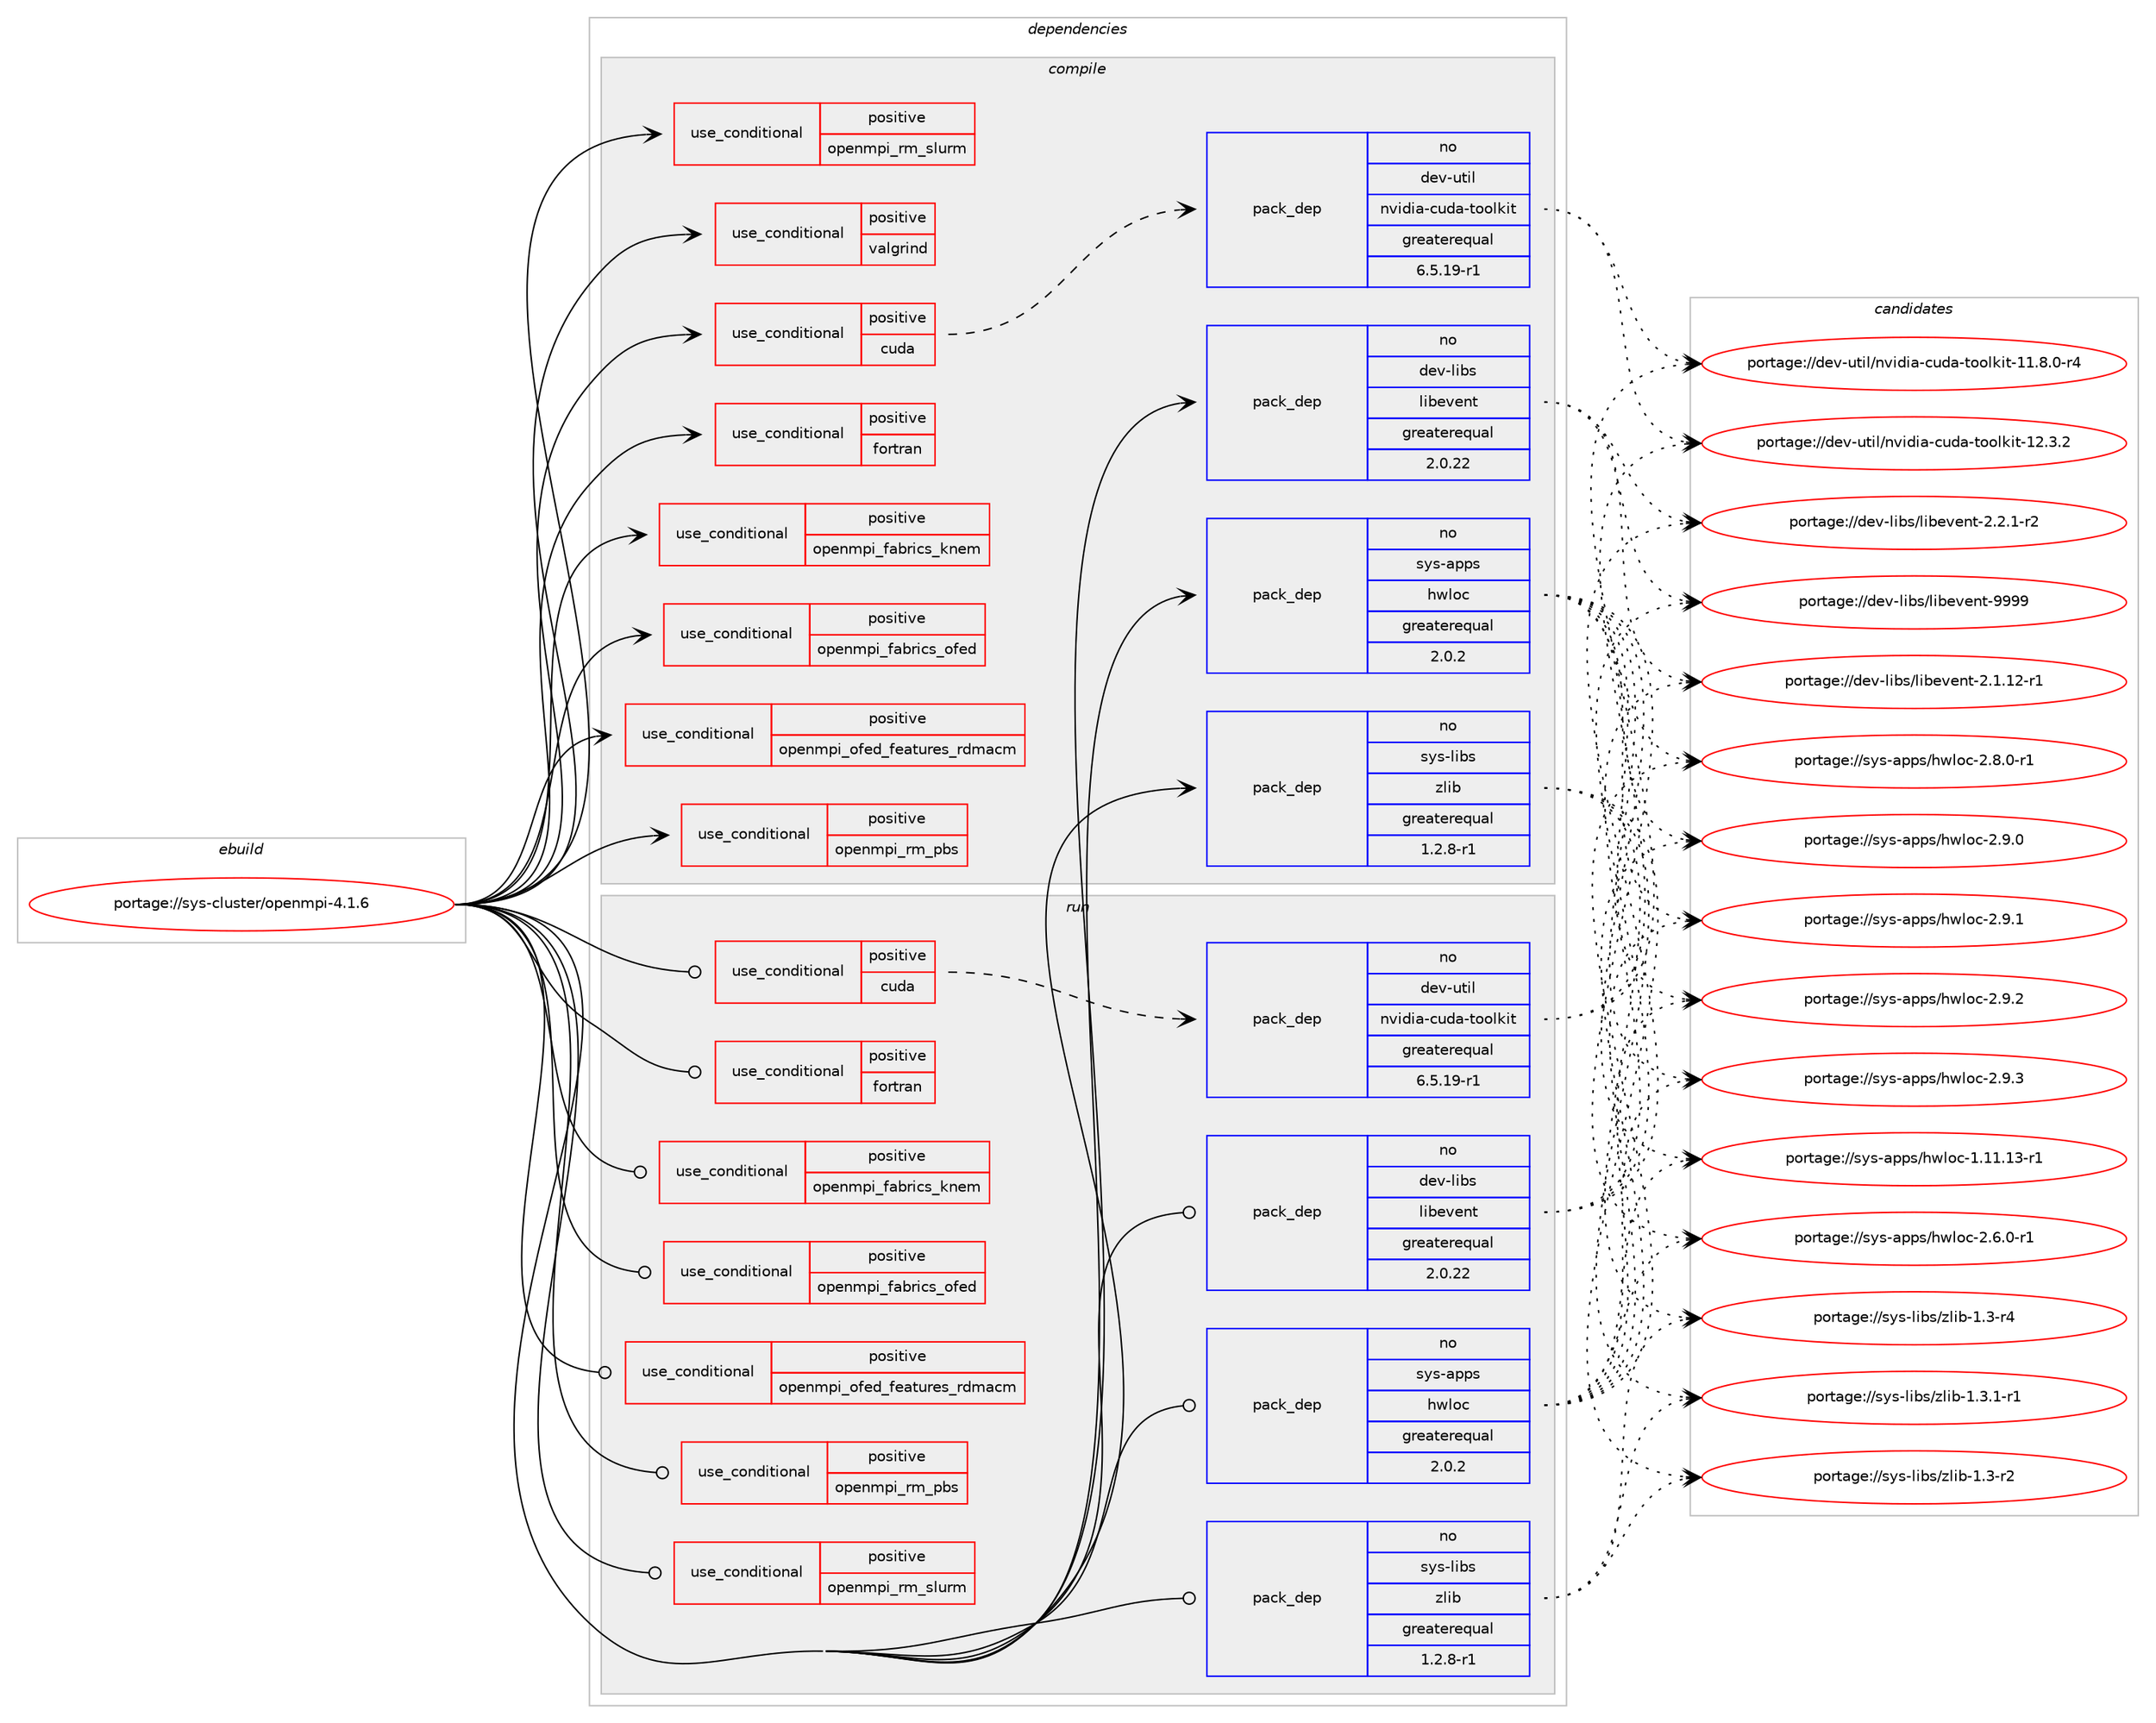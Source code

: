 digraph prolog {

# *************
# Graph options
# *************

newrank=true;
concentrate=true;
compound=true;
graph [rankdir=LR,fontname=Helvetica,fontsize=10,ranksep=1.5];#, ranksep=2.5, nodesep=0.2];
edge  [arrowhead=vee];
node  [fontname=Helvetica,fontsize=10];

# **********
# The ebuild
# **********

subgraph cluster_leftcol {
color=gray;
rank=same;
label=<<i>ebuild</i>>;
id [label="portage://sys-cluster/openmpi-4.1.6", color=red, width=4, href="../sys-cluster/openmpi-4.1.6.svg"];
}

# ****************
# The dependencies
# ****************

subgraph cluster_midcol {
color=gray;
label=<<i>dependencies</i>>;
subgraph cluster_compile {
fillcolor="#eeeeee";
style=filled;
label=<<i>compile</i>>;
subgraph cond14738 {
dependency21711 [label=<<TABLE BORDER="0" CELLBORDER="1" CELLSPACING="0" CELLPADDING="4"><TR><TD ROWSPAN="3" CELLPADDING="10">use_conditional</TD></TR><TR><TD>positive</TD></TR><TR><TD>cuda</TD></TR></TABLE>>, shape=none, color=red];
subgraph pack6789 {
dependency21712 [label=<<TABLE BORDER="0" CELLBORDER="1" CELLSPACING="0" CELLPADDING="4" WIDTH="220"><TR><TD ROWSPAN="6" CELLPADDING="30">pack_dep</TD></TR><TR><TD WIDTH="110">no</TD></TR><TR><TD>dev-util</TD></TR><TR><TD>nvidia-cuda-toolkit</TD></TR><TR><TD>greaterequal</TD></TR><TR><TD>6.5.19-r1</TD></TR></TABLE>>, shape=none, color=blue];
}
dependency21711:e -> dependency21712:w [weight=20,style="dashed",arrowhead="vee"];
}
id:e -> dependency21711:w [weight=20,style="solid",arrowhead="vee"];
subgraph cond14739 {
dependency21713 [label=<<TABLE BORDER="0" CELLBORDER="1" CELLSPACING="0" CELLPADDING="4"><TR><TD ROWSPAN="3" CELLPADDING="10">use_conditional</TD></TR><TR><TD>positive</TD></TR><TR><TD>fortran</TD></TR></TABLE>>, shape=none, color=red];
# *** BEGIN UNKNOWN DEPENDENCY TYPE (TODO) ***
# dependency21713 -> package_dependency(portage://sys-cluster/openmpi-4.1.6,install,no,virtual,fortran,none,[,,],[],[])
# *** END UNKNOWN DEPENDENCY TYPE (TODO) ***

}
id:e -> dependency21713:w [weight=20,style="solid",arrowhead="vee"];
subgraph cond14740 {
dependency21714 [label=<<TABLE BORDER="0" CELLBORDER="1" CELLSPACING="0" CELLPADDING="4"><TR><TD ROWSPAN="3" CELLPADDING="10">use_conditional</TD></TR><TR><TD>positive</TD></TR><TR><TD>openmpi_fabrics_knem</TD></TR></TABLE>>, shape=none, color=red];
# *** BEGIN UNKNOWN DEPENDENCY TYPE (TODO) ***
# dependency21714 -> package_dependency(portage://sys-cluster/openmpi-4.1.6,install,no,sys-cluster,knem,none,[,,],[],[])
# *** END UNKNOWN DEPENDENCY TYPE (TODO) ***

}
id:e -> dependency21714:w [weight=20,style="solid",arrowhead="vee"];
subgraph cond14741 {
dependency21715 [label=<<TABLE BORDER="0" CELLBORDER="1" CELLSPACING="0" CELLPADDING="4"><TR><TD ROWSPAN="3" CELLPADDING="10">use_conditional</TD></TR><TR><TD>positive</TD></TR><TR><TD>openmpi_fabrics_ofed</TD></TR></TABLE>>, shape=none, color=red];
# *** BEGIN UNKNOWN DEPENDENCY TYPE (TODO) ***
# dependency21715 -> package_dependency(portage://sys-cluster/openmpi-4.1.6,install,no,sys-cluster,rdma-core,none,[,,],[],[])
# *** END UNKNOWN DEPENDENCY TYPE (TODO) ***

}
id:e -> dependency21715:w [weight=20,style="solid",arrowhead="vee"];
subgraph cond14742 {
dependency21716 [label=<<TABLE BORDER="0" CELLBORDER="1" CELLSPACING="0" CELLPADDING="4"><TR><TD ROWSPAN="3" CELLPADDING="10">use_conditional</TD></TR><TR><TD>positive</TD></TR><TR><TD>openmpi_ofed_features_rdmacm</TD></TR></TABLE>>, shape=none, color=red];
# *** BEGIN UNKNOWN DEPENDENCY TYPE (TODO) ***
# dependency21716 -> package_dependency(portage://sys-cluster/openmpi-4.1.6,install,no,sys-cluster,rdma-core,none,[,,],[],[])
# *** END UNKNOWN DEPENDENCY TYPE (TODO) ***

}
id:e -> dependency21716:w [weight=20,style="solid",arrowhead="vee"];
subgraph cond14743 {
dependency21717 [label=<<TABLE BORDER="0" CELLBORDER="1" CELLSPACING="0" CELLPADDING="4"><TR><TD ROWSPAN="3" CELLPADDING="10">use_conditional</TD></TR><TR><TD>positive</TD></TR><TR><TD>openmpi_rm_pbs</TD></TR></TABLE>>, shape=none, color=red];
# *** BEGIN UNKNOWN DEPENDENCY TYPE (TODO) ***
# dependency21717 -> package_dependency(portage://sys-cluster/openmpi-4.1.6,install,no,sys-cluster,torque,none,[,,],[],[])
# *** END UNKNOWN DEPENDENCY TYPE (TODO) ***

}
id:e -> dependency21717:w [weight=20,style="solid",arrowhead="vee"];
subgraph cond14744 {
dependency21718 [label=<<TABLE BORDER="0" CELLBORDER="1" CELLSPACING="0" CELLPADDING="4"><TR><TD ROWSPAN="3" CELLPADDING="10">use_conditional</TD></TR><TR><TD>positive</TD></TR><TR><TD>openmpi_rm_slurm</TD></TR></TABLE>>, shape=none, color=red];
# *** BEGIN UNKNOWN DEPENDENCY TYPE (TODO) ***
# dependency21718 -> package_dependency(portage://sys-cluster/openmpi-4.1.6,install,no,sys-cluster,slurm,none,[,,],[],[])
# *** END UNKNOWN DEPENDENCY TYPE (TODO) ***

}
id:e -> dependency21718:w [weight=20,style="solid",arrowhead="vee"];
subgraph cond14745 {
dependency21719 [label=<<TABLE BORDER="0" CELLBORDER="1" CELLSPACING="0" CELLPADDING="4"><TR><TD ROWSPAN="3" CELLPADDING="10">use_conditional</TD></TR><TR><TD>positive</TD></TR><TR><TD>valgrind</TD></TR></TABLE>>, shape=none, color=red];
# *** BEGIN UNKNOWN DEPENDENCY TYPE (TODO) ***
# dependency21719 -> package_dependency(portage://sys-cluster/openmpi-4.1.6,install,no,dev-debug,valgrind,none,[,,],[],[])
# *** END UNKNOWN DEPENDENCY TYPE (TODO) ***

}
id:e -> dependency21719:w [weight=20,style="solid",arrowhead="vee"];
subgraph pack6790 {
dependency21720 [label=<<TABLE BORDER="0" CELLBORDER="1" CELLSPACING="0" CELLPADDING="4" WIDTH="220"><TR><TD ROWSPAN="6" CELLPADDING="30">pack_dep</TD></TR><TR><TD WIDTH="110">no</TD></TR><TR><TD>dev-libs</TD></TR><TR><TD>libevent</TD></TR><TR><TD>greaterequal</TD></TR><TR><TD>2.0.22</TD></TR></TABLE>>, shape=none, color=blue];
}
id:e -> dependency21720:w [weight=20,style="solid",arrowhead="vee"];
# *** BEGIN UNKNOWN DEPENDENCY TYPE (TODO) ***
# id -> package_dependency(portage://sys-cluster/openmpi-4.1.6,install,no,dev-libs,libltdl,none,[,,],[slot(0)],[use(optenable(abi_x86_32),negative),use(optenable(abi_x86_64),negative),use(optenable(abi_x86_x32),negative),use(optenable(abi_mips_n32),negative),use(optenable(abi_mips_n64),negative),use(optenable(abi_mips_o32),negative),use(optenable(abi_s390_32),negative),use(optenable(abi_s390_64),negative)])
# *** END UNKNOWN DEPENDENCY TYPE (TODO) ***

subgraph pack6791 {
dependency21721 [label=<<TABLE BORDER="0" CELLBORDER="1" CELLSPACING="0" CELLPADDING="4" WIDTH="220"><TR><TD ROWSPAN="6" CELLPADDING="30">pack_dep</TD></TR><TR><TD WIDTH="110">no</TD></TR><TR><TD>sys-apps</TD></TR><TR><TD>hwloc</TD></TR><TR><TD>greaterequal</TD></TR><TR><TD>2.0.2</TD></TR></TABLE>>, shape=none, color=blue];
}
id:e -> dependency21721:w [weight=20,style="solid",arrowhead="vee"];
subgraph pack6792 {
dependency21722 [label=<<TABLE BORDER="0" CELLBORDER="1" CELLSPACING="0" CELLPADDING="4" WIDTH="220"><TR><TD ROWSPAN="6" CELLPADDING="30">pack_dep</TD></TR><TR><TD WIDTH="110">no</TD></TR><TR><TD>sys-libs</TD></TR><TR><TD>zlib</TD></TR><TR><TD>greaterequal</TD></TR><TR><TD>1.2.8-r1</TD></TR></TABLE>>, shape=none, color=blue];
}
id:e -> dependency21722:w [weight=20,style="solid",arrowhead="vee"];
# *** BEGIN UNKNOWN DEPENDENCY TYPE (TODO) ***
# id -> package_dependency(portage://sys-cluster/openmpi-4.1.6,install,weak,sys-cluster,mpich,none,[,,],[],[])
# *** END UNKNOWN DEPENDENCY TYPE (TODO) ***

# *** BEGIN UNKNOWN DEPENDENCY TYPE (TODO) ***
# id -> package_dependency(portage://sys-cluster/openmpi-4.1.6,install,weak,sys-cluster,mpich2,none,[,,],[],[])
# *** END UNKNOWN DEPENDENCY TYPE (TODO) ***

# *** BEGIN UNKNOWN DEPENDENCY TYPE (TODO) ***
# id -> package_dependency(portage://sys-cluster/openmpi-4.1.6,install,weak,sys-cluster,nullmpi,none,[,,],[],[])
# *** END UNKNOWN DEPENDENCY TYPE (TODO) ***

}
subgraph cluster_compileandrun {
fillcolor="#eeeeee";
style=filled;
label=<<i>compile and run</i>>;
}
subgraph cluster_run {
fillcolor="#eeeeee";
style=filled;
label=<<i>run</i>>;
subgraph cond14746 {
dependency21723 [label=<<TABLE BORDER="0" CELLBORDER="1" CELLSPACING="0" CELLPADDING="4"><TR><TD ROWSPAN="3" CELLPADDING="10">use_conditional</TD></TR><TR><TD>positive</TD></TR><TR><TD>cuda</TD></TR></TABLE>>, shape=none, color=red];
subgraph pack6793 {
dependency21724 [label=<<TABLE BORDER="0" CELLBORDER="1" CELLSPACING="0" CELLPADDING="4" WIDTH="220"><TR><TD ROWSPAN="6" CELLPADDING="30">pack_dep</TD></TR><TR><TD WIDTH="110">no</TD></TR><TR><TD>dev-util</TD></TR><TR><TD>nvidia-cuda-toolkit</TD></TR><TR><TD>greaterequal</TD></TR><TR><TD>6.5.19-r1</TD></TR></TABLE>>, shape=none, color=blue];
}
dependency21723:e -> dependency21724:w [weight=20,style="dashed",arrowhead="vee"];
}
id:e -> dependency21723:w [weight=20,style="solid",arrowhead="odot"];
subgraph cond14747 {
dependency21725 [label=<<TABLE BORDER="0" CELLBORDER="1" CELLSPACING="0" CELLPADDING="4"><TR><TD ROWSPAN="3" CELLPADDING="10">use_conditional</TD></TR><TR><TD>positive</TD></TR><TR><TD>fortran</TD></TR></TABLE>>, shape=none, color=red];
# *** BEGIN UNKNOWN DEPENDENCY TYPE (TODO) ***
# dependency21725 -> package_dependency(portage://sys-cluster/openmpi-4.1.6,run,no,virtual,fortran,none,[,,],[],[])
# *** END UNKNOWN DEPENDENCY TYPE (TODO) ***

}
id:e -> dependency21725:w [weight=20,style="solid",arrowhead="odot"];
subgraph cond14748 {
dependency21726 [label=<<TABLE BORDER="0" CELLBORDER="1" CELLSPACING="0" CELLPADDING="4"><TR><TD ROWSPAN="3" CELLPADDING="10">use_conditional</TD></TR><TR><TD>positive</TD></TR><TR><TD>openmpi_fabrics_knem</TD></TR></TABLE>>, shape=none, color=red];
# *** BEGIN UNKNOWN DEPENDENCY TYPE (TODO) ***
# dependency21726 -> package_dependency(portage://sys-cluster/openmpi-4.1.6,run,no,sys-cluster,knem,none,[,,],[],[])
# *** END UNKNOWN DEPENDENCY TYPE (TODO) ***

}
id:e -> dependency21726:w [weight=20,style="solid",arrowhead="odot"];
subgraph cond14749 {
dependency21727 [label=<<TABLE BORDER="0" CELLBORDER="1" CELLSPACING="0" CELLPADDING="4"><TR><TD ROWSPAN="3" CELLPADDING="10">use_conditional</TD></TR><TR><TD>positive</TD></TR><TR><TD>openmpi_fabrics_ofed</TD></TR></TABLE>>, shape=none, color=red];
# *** BEGIN UNKNOWN DEPENDENCY TYPE (TODO) ***
# dependency21727 -> package_dependency(portage://sys-cluster/openmpi-4.1.6,run,no,sys-cluster,rdma-core,none,[,,],[],[])
# *** END UNKNOWN DEPENDENCY TYPE (TODO) ***

}
id:e -> dependency21727:w [weight=20,style="solid",arrowhead="odot"];
subgraph cond14750 {
dependency21728 [label=<<TABLE BORDER="0" CELLBORDER="1" CELLSPACING="0" CELLPADDING="4"><TR><TD ROWSPAN="3" CELLPADDING="10">use_conditional</TD></TR><TR><TD>positive</TD></TR><TR><TD>openmpi_ofed_features_rdmacm</TD></TR></TABLE>>, shape=none, color=red];
# *** BEGIN UNKNOWN DEPENDENCY TYPE (TODO) ***
# dependency21728 -> package_dependency(portage://sys-cluster/openmpi-4.1.6,run,no,sys-cluster,rdma-core,none,[,,],[],[])
# *** END UNKNOWN DEPENDENCY TYPE (TODO) ***

}
id:e -> dependency21728:w [weight=20,style="solid",arrowhead="odot"];
subgraph cond14751 {
dependency21729 [label=<<TABLE BORDER="0" CELLBORDER="1" CELLSPACING="0" CELLPADDING="4"><TR><TD ROWSPAN="3" CELLPADDING="10">use_conditional</TD></TR><TR><TD>positive</TD></TR><TR><TD>openmpi_rm_pbs</TD></TR></TABLE>>, shape=none, color=red];
# *** BEGIN UNKNOWN DEPENDENCY TYPE (TODO) ***
# dependency21729 -> package_dependency(portage://sys-cluster/openmpi-4.1.6,run,no,sys-cluster,torque,none,[,,],[],[])
# *** END UNKNOWN DEPENDENCY TYPE (TODO) ***

}
id:e -> dependency21729:w [weight=20,style="solid",arrowhead="odot"];
subgraph cond14752 {
dependency21730 [label=<<TABLE BORDER="0" CELLBORDER="1" CELLSPACING="0" CELLPADDING="4"><TR><TD ROWSPAN="3" CELLPADDING="10">use_conditional</TD></TR><TR><TD>positive</TD></TR><TR><TD>openmpi_rm_slurm</TD></TR></TABLE>>, shape=none, color=red];
# *** BEGIN UNKNOWN DEPENDENCY TYPE (TODO) ***
# dependency21730 -> package_dependency(portage://sys-cluster/openmpi-4.1.6,run,no,sys-cluster,slurm,none,[,,],[],[])
# *** END UNKNOWN DEPENDENCY TYPE (TODO) ***

}
id:e -> dependency21730:w [weight=20,style="solid",arrowhead="odot"];
subgraph pack6794 {
dependency21731 [label=<<TABLE BORDER="0" CELLBORDER="1" CELLSPACING="0" CELLPADDING="4" WIDTH="220"><TR><TD ROWSPAN="6" CELLPADDING="30">pack_dep</TD></TR><TR><TD WIDTH="110">no</TD></TR><TR><TD>dev-libs</TD></TR><TR><TD>libevent</TD></TR><TR><TD>greaterequal</TD></TR><TR><TD>2.0.22</TD></TR></TABLE>>, shape=none, color=blue];
}
id:e -> dependency21731:w [weight=20,style="solid",arrowhead="odot"];
# *** BEGIN UNKNOWN DEPENDENCY TYPE (TODO) ***
# id -> package_dependency(portage://sys-cluster/openmpi-4.1.6,run,no,dev-libs,libltdl,none,[,,],[slot(0)],[use(optenable(abi_x86_32),negative),use(optenable(abi_x86_64),negative),use(optenable(abi_x86_x32),negative),use(optenable(abi_mips_n32),negative),use(optenable(abi_mips_n64),negative),use(optenable(abi_mips_o32),negative),use(optenable(abi_s390_32),negative),use(optenable(abi_s390_64),negative)])
# *** END UNKNOWN DEPENDENCY TYPE (TODO) ***

subgraph pack6795 {
dependency21732 [label=<<TABLE BORDER="0" CELLBORDER="1" CELLSPACING="0" CELLPADDING="4" WIDTH="220"><TR><TD ROWSPAN="6" CELLPADDING="30">pack_dep</TD></TR><TR><TD WIDTH="110">no</TD></TR><TR><TD>sys-apps</TD></TR><TR><TD>hwloc</TD></TR><TR><TD>greaterequal</TD></TR><TR><TD>2.0.2</TD></TR></TABLE>>, shape=none, color=blue];
}
id:e -> dependency21732:w [weight=20,style="solid",arrowhead="odot"];
subgraph pack6796 {
dependency21733 [label=<<TABLE BORDER="0" CELLBORDER="1" CELLSPACING="0" CELLPADDING="4" WIDTH="220"><TR><TD ROWSPAN="6" CELLPADDING="30">pack_dep</TD></TR><TR><TD WIDTH="110">no</TD></TR><TR><TD>sys-libs</TD></TR><TR><TD>zlib</TD></TR><TR><TD>greaterequal</TD></TR><TR><TD>1.2.8-r1</TD></TR></TABLE>>, shape=none, color=blue];
}
id:e -> dependency21733:w [weight=20,style="solid",arrowhead="odot"];
# *** BEGIN UNKNOWN DEPENDENCY TYPE (TODO) ***
# id -> package_dependency(portage://sys-cluster/openmpi-4.1.6,run,weak,sys-cluster,mpich,none,[,,],[],[])
# *** END UNKNOWN DEPENDENCY TYPE (TODO) ***

# *** BEGIN UNKNOWN DEPENDENCY TYPE (TODO) ***
# id -> package_dependency(portage://sys-cluster/openmpi-4.1.6,run,weak,sys-cluster,mpich2,none,[,,],[],[])
# *** END UNKNOWN DEPENDENCY TYPE (TODO) ***

# *** BEGIN UNKNOWN DEPENDENCY TYPE (TODO) ***
# id -> package_dependency(portage://sys-cluster/openmpi-4.1.6,run,weak,sys-cluster,nullmpi,none,[,,],[],[])
# *** END UNKNOWN DEPENDENCY TYPE (TODO) ***

}
}

# **************
# The candidates
# **************

subgraph cluster_choices {
rank=same;
color=gray;
label=<<i>candidates</i>>;

subgraph choice6789 {
color=black;
nodesep=1;
choice10010111845117116105108471101181051001059745991171009745116111111108107105116454949465646484511452 [label="portage://dev-util/nvidia-cuda-toolkit-11.8.0-r4", color=red, width=4,href="../dev-util/nvidia-cuda-toolkit-11.8.0-r4.svg"];
choice1001011184511711610510847110118105100105974599117100974511611111110810710511645495046514650 [label="portage://dev-util/nvidia-cuda-toolkit-12.3.2", color=red, width=4,href="../dev-util/nvidia-cuda-toolkit-12.3.2.svg"];
dependency21712:e -> choice10010111845117116105108471101181051001059745991171009745116111111108107105116454949465646484511452:w [style=dotted,weight="100"];
dependency21712:e -> choice1001011184511711610510847110118105100105974599117100974511611111110810710511645495046514650:w [style=dotted,weight="100"];
}
subgraph choice6790 {
color=black;
nodesep=1;
choice10010111845108105981154710810598101118101110116455046494649504511449 [label="portage://dev-libs/libevent-2.1.12-r1", color=red, width=4,href="../dev-libs/libevent-2.1.12-r1.svg"];
choice100101118451081059811547108105981011181011101164550465046494511450 [label="portage://dev-libs/libevent-2.2.1-r2", color=red, width=4,href="../dev-libs/libevent-2.2.1-r2.svg"];
choice100101118451081059811547108105981011181011101164557575757 [label="portage://dev-libs/libevent-9999", color=red, width=4,href="../dev-libs/libevent-9999.svg"];
dependency21720:e -> choice10010111845108105981154710810598101118101110116455046494649504511449:w [style=dotted,weight="100"];
dependency21720:e -> choice100101118451081059811547108105981011181011101164550465046494511450:w [style=dotted,weight="100"];
dependency21720:e -> choice100101118451081059811547108105981011181011101164557575757:w [style=dotted,weight="100"];
}
subgraph choice6791 {
color=black;
nodesep=1;
choice1151211154597112112115471041191081119945494649494649514511449 [label="portage://sys-apps/hwloc-1.11.13-r1", color=red, width=4,href="../sys-apps/hwloc-1.11.13-r1.svg"];
choice115121115459711211211547104119108111994550465446484511449 [label="portage://sys-apps/hwloc-2.6.0-r1", color=red, width=4,href="../sys-apps/hwloc-2.6.0-r1.svg"];
choice115121115459711211211547104119108111994550465646484511449 [label="portage://sys-apps/hwloc-2.8.0-r1", color=red, width=4,href="../sys-apps/hwloc-2.8.0-r1.svg"];
choice11512111545971121121154710411910811199455046574648 [label="portage://sys-apps/hwloc-2.9.0", color=red, width=4,href="../sys-apps/hwloc-2.9.0.svg"];
choice11512111545971121121154710411910811199455046574649 [label="portage://sys-apps/hwloc-2.9.1", color=red, width=4,href="../sys-apps/hwloc-2.9.1.svg"];
choice11512111545971121121154710411910811199455046574650 [label="portage://sys-apps/hwloc-2.9.2", color=red, width=4,href="../sys-apps/hwloc-2.9.2.svg"];
choice11512111545971121121154710411910811199455046574651 [label="portage://sys-apps/hwloc-2.9.3", color=red, width=4,href="../sys-apps/hwloc-2.9.3.svg"];
dependency21721:e -> choice1151211154597112112115471041191081119945494649494649514511449:w [style=dotted,weight="100"];
dependency21721:e -> choice115121115459711211211547104119108111994550465446484511449:w [style=dotted,weight="100"];
dependency21721:e -> choice115121115459711211211547104119108111994550465646484511449:w [style=dotted,weight="100"];
dependency21721:e -> choice11512111545971121121154710411910811199455046574648:w [style=dotted,weight="100"];
dependency21721:e -> choice11512111545971121121154710411910811199455046574649:w [style=dotted,weight="100"];
dependency21721:e -> choice11512111545971121121154710411910811199455046574650:w [style=dotted,weight="100"];
dependency21721:e -> choice11512111545971121121154710411910811199455046574651:w [style=dotted,weight="100"];
}
subgraph choice6792 {
color=black;
nodesep=1;
choice11512111545108105981154712210810598454946514511450 [label="portage://sys-libs/zlib-1.3-r2", color=red, width=4,href="../sys-libs/zlib-1.3-r2.svg"];
choice11512111545108105981154712210810598454946514511452 [label="portage://sys-libs/zlib-1.3-r4", color=red, width=4,href="../sys-libs/zlib-1.3-r4.svg"];
choice115121115451081059811547122108105984549465146494511449 [label="portage://sys-libs/zlib-1.3.1-r1", color=red, width=4,href="../sys-libs/zlib-1.3.1-r1.svg"];
dependency21722:e -> choice11512111545108105981154712210810598454946514511450:w [style=dotted,weight="100"];
dependency21722:e -> choice11512111545108105981154712210810598454946514511452:w [style=dotted,weight="100"];
dependency21722:e -> choice115121115451081059811547122108105984549465146494511449:w [style=dotted,weight="100"];
}
subgraph choice6793 {
color=black;
nodesep=1;
choice10010111845117116105108471101181051001059745991171009745116111111108107105116454949465646484511452 [label="portage://dev-util/nvidia-cuda-toolkit-11.8.0-r4", color=red, width=4,href="../dev-util/nvidia-cuda-toolkit-11.8.0-r4.svg"];
choice1001011184511711610510847110118105100105974599117100974511611111110810710511645495046514650 [label="portage://dev-util/nvidia-cuda-toolkit-12.3.2", color=red, width=4,href="../dev-util/nvidia-cuda-toolkit-12.3.2.svg"];
dependency21724:e -> choice10010111845117116105108471101181051001059745991171009745116111111108107105116454949465646484511452:w [style=dotted,weight="100"];
dependency21724:e -> choice1001011184511711610510847110118105100105974599117100974511611111110810710511645495046514650:w [style=dotted,weight="100"];
}
subgraph choice6794 {
color=black;
nodesep=1;
choice10010111845108105981154710810598101118101110116455046494649504511449 [label="portage://dev-libs/libevent-2.1.12-r1", color=red, width=4,href="../dev-libs/libevent-2.1.12-r1.svg"];
choice100101118451081059811547108105981011181011101164550465046494511450 [label="portage://dev-libs/libevent-2.2.1-r2", color=red, width=4,href="../dev-libs/libevent-2.2.1-r2.svg"];
choice100101118451081059811547108105981011181011101164557575757 [label="portage://dev-libs/libevent-9999", color=red, width=4,href="../dev-libs/libevent-9999.svg"];
dependency21731:e -> choice10010111845108105981154710810598101118101110116455046494649504511449:w [style=dotted,weight="100"];
dependency21731:e -> choice100101118451081059811547108105981011181011101164550465046494511450:w [style=dotted,weight="100"];
dependency21731:e -> choice100101118451081059811547108105981011181011101164557575757:w [style=dotted,weight="100"];
}
subgraph choice6795 {
color=black;
nodesep=1;
choice1151211154597112112115471041191081119945494649494649514511449 [label="portage://sys-apps/hwloc-1.11.13-r1", color=red, width=4,href="../sys-apps/hwloc-1.11.13-r1.svg"];
choice115121115459711211211547104119108111994550465446484511449 [label="portage://sys-apps/hwloc-2.6.0-r1", color=red, width=4,href="../sys-apps/hwloc-2.6.0-r1.svg"];
choice115121115459711211211547104119108111994550465646484511449 [label="portage://sys-apps/hwloc-2.8.0-r1", color=red, width=4,href="../sys-apps/hwloc-2.8.0-r1.svg"];
choice11512111545971121121154710411910811199455046574648 [label="portage://sys-apps/hwloc-2.9.0", color=red, width=4,href="../sys-apps/hwloc-2.9.0.svg"];
choice11512111545971121121154710411910811199455046574649 [label="portage://sys-apps/hwloc-2.9.1", color=red, width=4,href="../sys-apps/hwloc-2.9.1.svg"];
choice11512111545971121121154710411910811199455046574650 [label="portage://sys-apps/hwloc-2.9.2", color=red, width=4,href="../sys-apps/hwloc-2.9.2.svg"];
choice11512111545971121121154710411910811199455046574651 [label="portage://sys-apps/hwloc-2.9.3", color=red, width=4,href="../sys-apps/hwloc-2.9.3.svg"];
dependency21732:e -> choice1151211154597112112115471041191081119945494649494649514511449:w [style=dotted,weight="100"];
dependency21732:e -> choice115121115459711211211547104119108111994550465446484511449:w [style=dotted,weight="100"];
dependency21732:e -> choice115121115459711211211547104119108111994550465646484511449:w [style=dotted,weight="100"];
dependency21732:e -> choice11512111545971121121154710411910811199455046574648:w [style=dotted,weight="100"];
dependency21732:e -> choice11512111545971121121154710411910811199455046574649:w [style=dotted,weight="100"];
dependency21732:e -> choice11512111545971121121154710411910811199455046574650:w [style=dotted,weight="100"];
dependency21732:e -> choice11512111545971121121154710411910811199455046574651:w [style=dotted,weight="100"];
}
subgraph choice6796 {
color=black;
nodesep=1;
choice11512111545108105981154712210810598454946514511450 [label="portage://sys-libs/zlib-1.3-r2", color=red, width=4,href="../sys-libs/zlib-1.3-r2.svg"];
choice11512111545108105981154712210810598454946514511452 [label="portage://sys-libs/zlib-1.3-r4", color=red, width=4,href="../sys-libs/zlib-1.3-r4.svg"];
choice115121115451081059811547122108105984549465146494511449 [label="portage://sys-libs/zlib-1.3.1-r1", color=red, width=4,href="../sys-libs/zlib-1.3.1-r1.svg"];
dependency21733:e -> choice11512111545108105981154712210810598454946514511450:w [style=dotted,weight="100"];
dependency21733:e -> choice11512111545108105981154712210810598454946514511452:w [style=dotted,weight="100"];
dependency21733:e -> choice115121115451081059811547122108105984549465146494511449:w [style=dotted,weight="100"];
}
}

}
